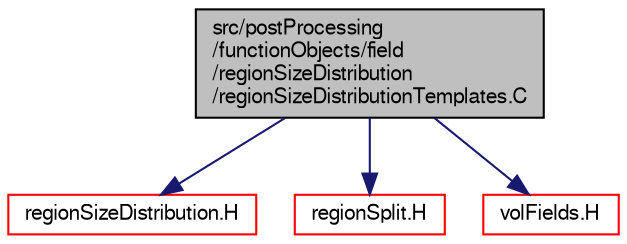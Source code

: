 digraph "src/postProcessing/functionObjects/field/regionSizeDistribution/regionSizeDistributionTemplates.C"
{
  bgcolor="transparent";
  edge [fontname="FreeSans",fontsize="10",labelfontname="FreeSans",labelfontsize="10"];
  node [fontname="FreeSans",fontsize="10",shape=record];
  Node0 [label="src/postProcessing\l/functionObjects/field\l/regionSizeDistribution\l/regionSizeDistributionTemplates.C",height=0.2,width=0.4,color="black", fillcolor="grey75", style="filled", fontcolor="black"];
  Node0 -> Node1 [color="midnightblue",fontsize="10",style="solid",fontname="FreeSans"];
  Node1 [label="regionSizeDistribution.H",height=0.2,width=0.4,color="red",URL="$a13406.html"];
  Node0 -> Node229 [color="midnightblue",fontsize="10",style="solid",fontname="FreeSans"];
  Node229 [label="regionSplit.H",height=0.2,width=0.4,color="red",URL="$a07772.html"];
  Node0 -> Node234 [color="midnightblue",fontsize="10",style="solid",fontname="FreeSans"];
  Node234 [label="volFields.H",height=0.2,width=0.4,color="red",URL="$a02750.html"];
}
